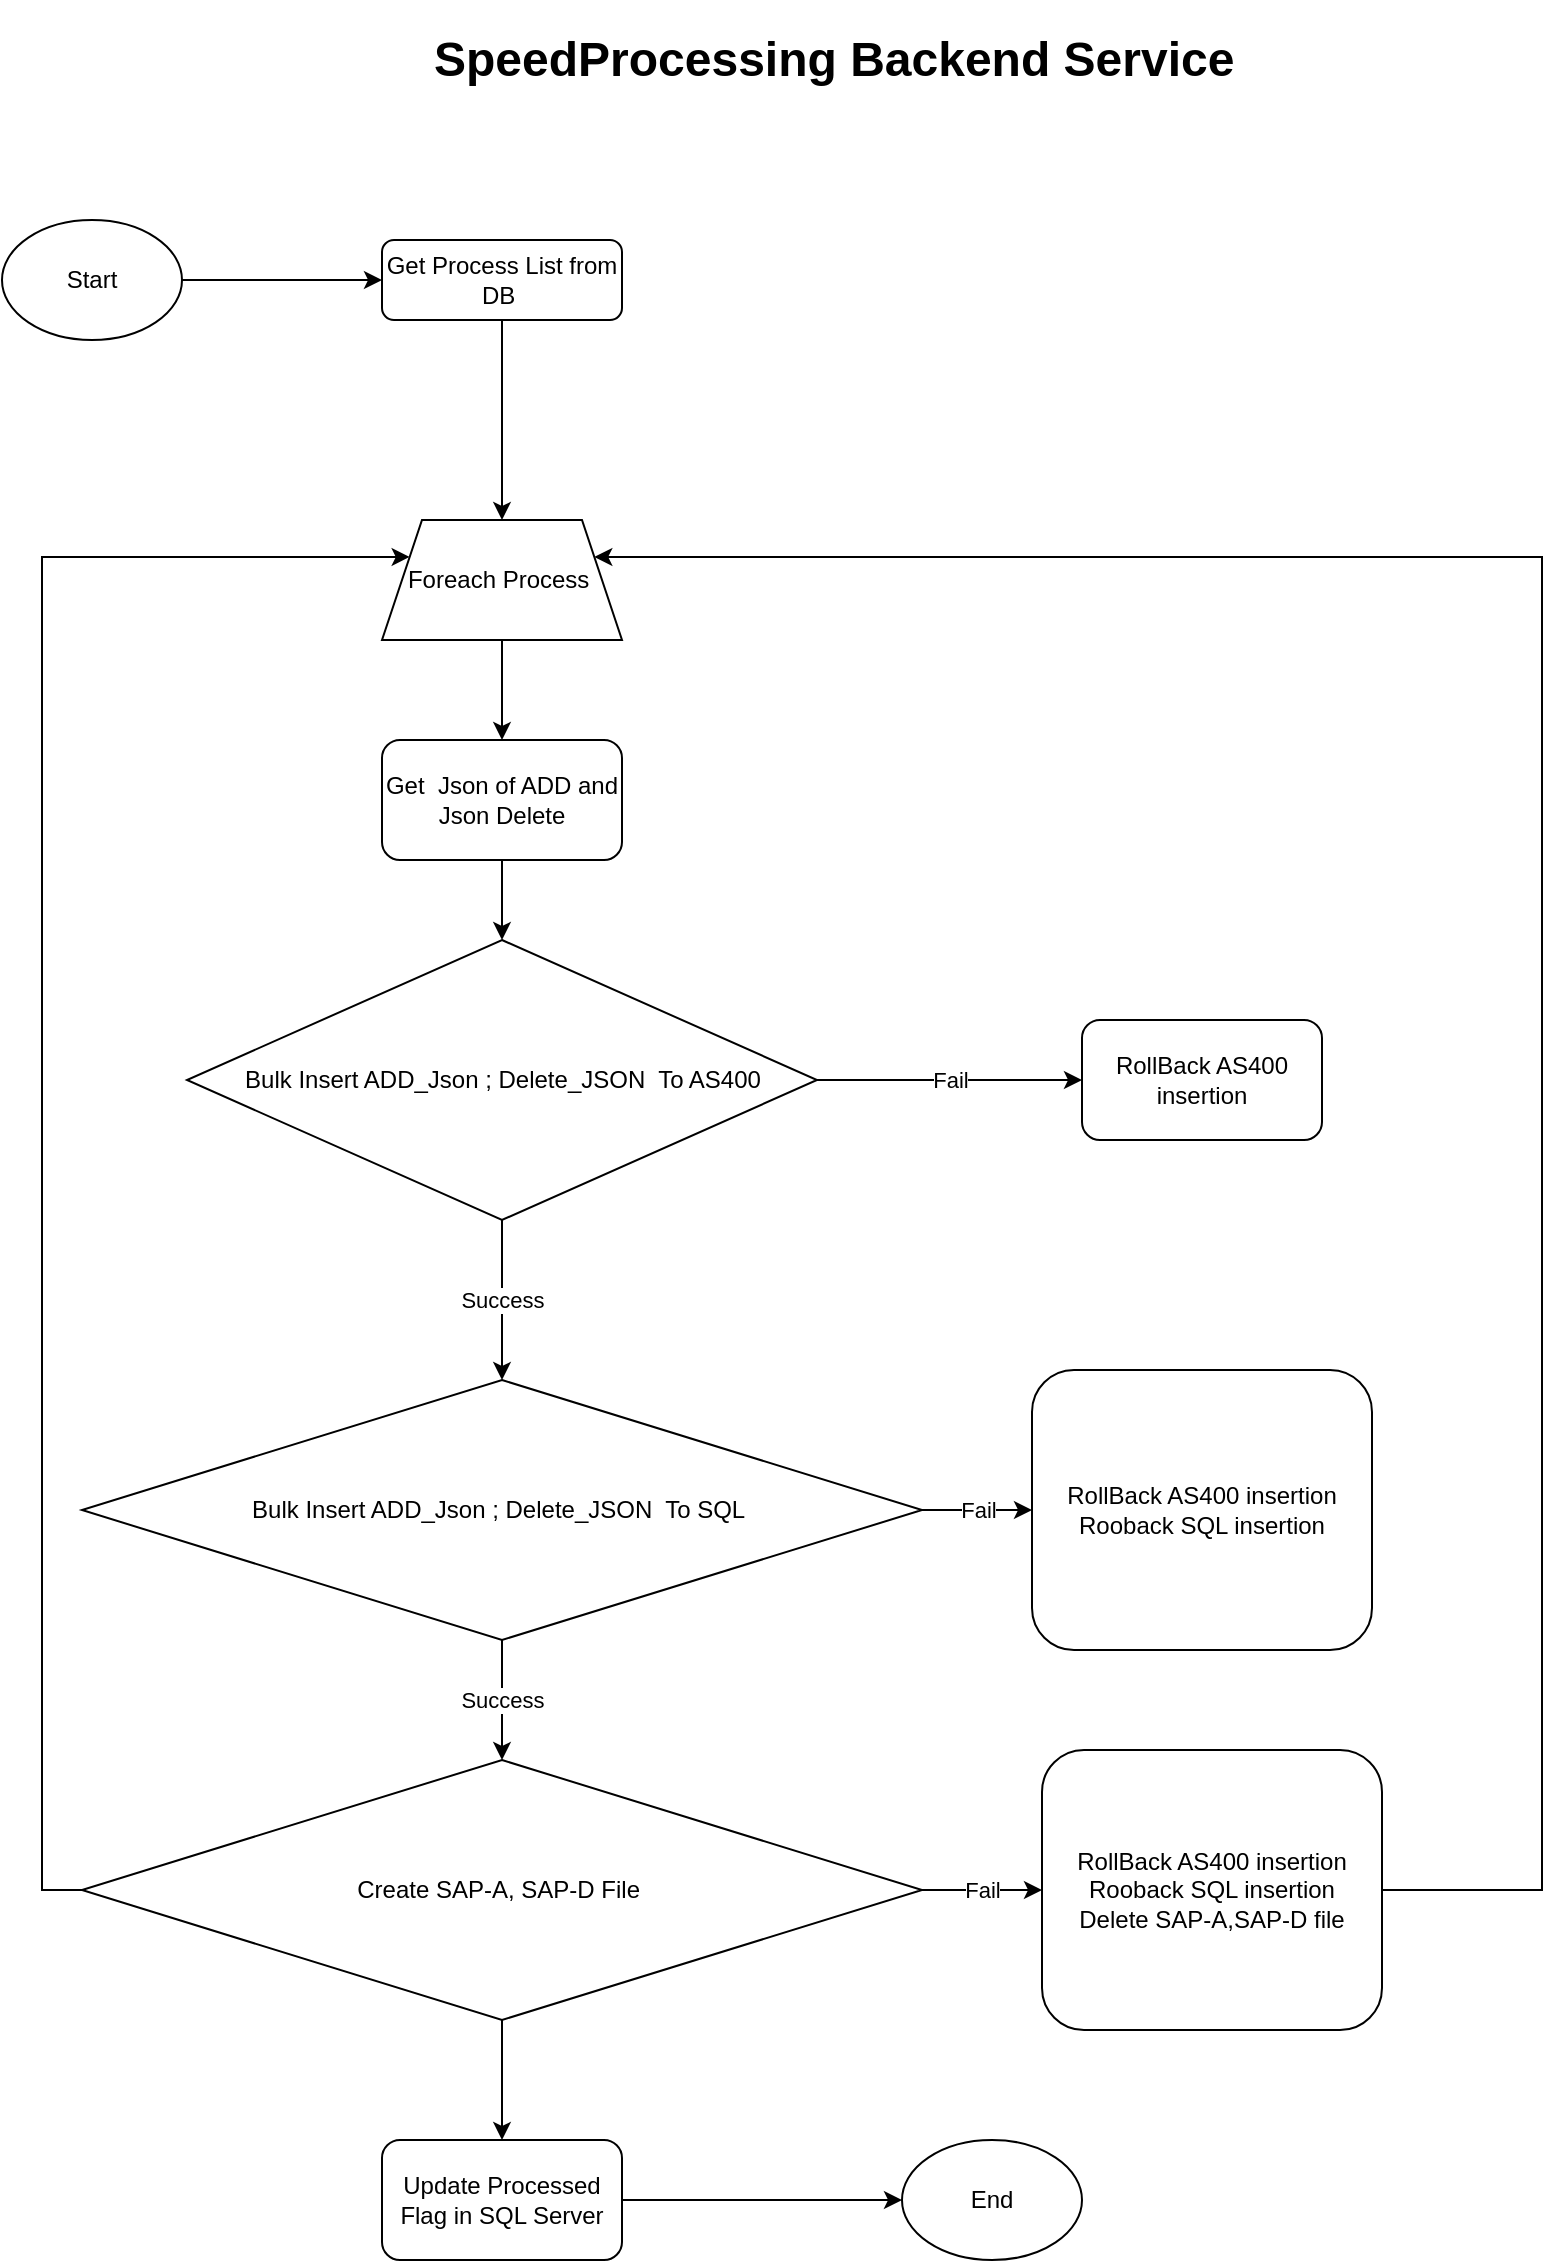 <mxfile version="21.2.8" type="device" pages="3">
  <diagram id="C5RBs43oDa-KdzZeNtuy" name="Page-1">
    <mxGraphModel dx="1434" dy="878" grid="1" gridSize="10" guides="1" tooltips="1" connect="1" arrows="1" fold="1" page="1" pageScale="1" pageWidth="827" pageHeight="1169" math="0" shadow="0">
      <root>
        <mxCell id="WIyWlLk6GJQsqaUBKTNV-0" />
        <mxCell id="WIyWlLk6GJQsqaUBKTNV-1" parent="WIyWlLk6GJQsqaUBKTNV-0" />
        <mxCell id="rsj-dJcusWx15Onr3BPW-5" style="edgeStyle=orthogonalEdgeStyle;rounded=0;orthogonalLoop=1;jettySize=auto;html=1;entryX=0.5;entryY=0;entryDx=0;entryDy=0;" parent="WIyWlLk6GJQsqaUBKTNV-1" source="WIyWlLk6GJQsqaUBKTNV-3" target="rsj-dJcusWx15Onr3BPW-3" edge="1">
          <mxGeometry relative="1" as="geometry" />
        </mxCell>
        <mxCell id="WIyWlLk6GJQsqaUBKTNV-3" value="Get Process List from DB&amp;nbsp;" style="rounded=1;whiteSpace=wrap;html=1;fontSize=12;glass=0;strokeWidth=1;shadow=0;" parent="WIyWlLk6GJQsqaUBKTNV-1" vertex="1">
          <mxGeometry x="219" y="120" width="120" height="40" as="geometry" />
        </mxCell>
        <mxCell id="rsj-dJcusWx15Onr3BPW-1" style="edgeStyle=orthogonalEdgeStyle;rounded=0;orthogonalLoop=1;jettySize=auto;html=1;" parent="WIyWlLk6GJQsqaUBKTNV-1" source="rsj-dJcusWx15Onr3BPW-0" target="WIyWlLk6GJQsqaUBKTNV-3" edge="1">
          <mxGeometry relative="1" as="geometry" />
        </mxCell>
        <mxCell id="rsj-dJcusWx15Onr3BPW-0" value="Start" style="ellipse;whiteSpace=wrap;html=1;" parent="WIyWlLk6GJQsqaUBKTNV-1" vertex="1">
          <mxGeometry x="29" y="110" width="90" height="60" as="geometry" />
        </mxCell>
        <mxCell id="rsj-dJcusWx15Onr3BPW-6" style="edgeStyle=orthogonalEdgeStyle;rounded=0;orthogonalLoop=1;jettySize=auto;html=1;" parent="WIyWlLk6GJQsqaUBKTNV-1" source="rsj-dJcusWx15Onr3BPW-3" target="rsj-dJcusWx15Onr3BPW-4" edge="1">
          <mxGeometry relative="1" as="geometry" />
        </mxCell>
        <mxCell id="rsj-dJcusWx15Onr3BPW-3" value="Foreach Process&amp;nbsp;" style="shape=trapezoid;perimeter=trapezoidPerimeter;whiteSpace=wrap;html=1;fixedSize=1;" parent="WIyWlLk6GJQsqaUBKTNV-1" vertex="1">
          <mxGeometry x="219" y="260" width="120" height="60" as="geometry" />
        </mxCell>
        <mxCell id="rsj-dJcusWx15Onr3BPW-9" style="edgeStyle=orthogonalEdgeStyle;rounded=0;orthogonalLoop=1;jettySize=auto;html=1;" parent="WIyWlLk6GJQsqaUBKTNV-1" source="rsj-dJcusWx15Onr3BPW-4" target="rsj-dJcusWx15Onr3BPW-8" edge="1">
          <mxGeometry relative="1" as="geometry" />
        </mxCell>
        <mxCell id="rsj-dJcusWx15Onr3BPW-4" value="Get&amp;nbsp; Json of ADD and Json Delete" style="rounded=1;whiteSpace=wrap;html=1;" parent="WIyWlLk6GJQsqaUBKTNV-1" vertex="1">
          <mxGeometry x="219" y="370" width="120" height="60" as="geometry" />
        </mxCell>
        <mxCell id="rsj-dJcusWx15Onr3BPW-14" value="Success" style="edgeStyle=orthogonalEdgeStyle;rounded=0;orthogonalLoop=1;jettySize=auto;html=1;" parent="WIyWlLk6GJQsqaUBKTNV-1" source="rsj-dJcusWx15Onr3BPW-8" target="rsj-dJcusWx15Onr3BPW-12" edge="1">
          <mxGeometry relative="1" as="geometry" />
        </mxCell>
        <mxCell id="rsj-dJcusWx15Onr3BPW-26" value="Fail" style="edgeStyle=orthogonalEdgeStyle;rounded=0;orthogonalLoop=1;jettySize=auto;html=1;entryX=0;entryY=0.5;entryDx=0;entryDy=0;" parent="WIyWlLk6GJQsqaUBKTNV-1" source="rsj-dJcusWx15Onr3BPW-8" target="rsj-dJcusWx15Onr3BPW-10" edge="1">
          <mxGeometry relative="1" as="geometry" />
        </mxCell>
        <mxCell id="rsj-dJcusWx15Onr3BPW-8" value="Bulk Insert ADD_Json ; Delete_JSON&amp;nbsp; To AS400" style="rhombus;whiteSpace=wrap;html=1;" parent="WIyWlLk6GJQsqaUBKTNV-1" vertex="1">
          <mxGeometry x="121.5" y="470" width="315" height="140" as="geometry" />
        </mxCell>
        <mxCell id="rsj-dJcusWx15Onr3BPW-10" value="RollBack AS400 insertion" style="rounded=1;whiteSpace=wrap;html=1;" parent="WIyWlLk6GJQsqaUBKTNV-1" vertex="1">
          <mxGeometry x="569" y="510" width="120" height="60" as="geometry" />
        </mxCell>
        <mxCell id="rsj-dJcusWx15Onr3BPW-23" value="Success" style="edgeStyle=orthogonalEdgeStyle;rounded=0;orthogonalLoop=1;jettySize=auto;html=1;" parent="WIyWlLk6GJQsqaUBKTNV-1" source="rsj-dJcusWx15Onr3BPW-12" target="rsj-dJcusWx15Onr3BPW-21" edge="1">
          <mxGeometry relative="1" as="geometry" />
        </mxCell>
        <mxCell id="rsj-dJcusWx15Onr3BPW-25" value="Fail" style="edgeStyle=orthogonalEdgeStyle;rounded=0;orthogonalLoop=1;jettySize=auto;html=1;entryX=0;entryY=0.5;entryDx=0;entryDy=0;" parent="WIyWlLk6GJQsqaUBKTNV-1" source="rsj-dJcusWx15Onr3BPW-12" target="rsj-dJcusWx15Onr3BPW-15" edge="1">
          <mxGeometry relative="1" as="geometry" />
        </mxCell>
        <mxCell id="rsj-dJcusWx15Onr3BPW-12" value="Bulk Insert ADD_Json ; Delete_JSON&amp;nbsp; To SQL&amp;nbsp;" style="rhombus;whiteSpace=wrap;html=1;" parent="WIyWlLk6GJQsqaUBKTNV-1" vertex="1">
          <mxGeometry x="69" y="690" width="420" height="130" as="geometry" />
        </mxCell>
        <mxCell id="rsj-dJcusWx15Onr3BPW-15" value="RollBack AS400 insertion&lt;br&gt;Rooback SQL insertion" style="rounded=1;whiteSpace=wrap;html=1;" parent="WIyWlLk6GJQsqaUBKTNV-1" vertex="1">
          <mxGeometry x="544" y="685" width="170" height="140" as="geometry" />
        </mxCell>
        <mxCell id="rsj-dJcusWx15Onr3BPW-24" value="Fail" style="edgeStyle=orthogonalEdgeStyle;rounded=0;orthogonalLoop=1;jettySize=auto;html=1;" parent="WIyWlLk6GJQsqaUBKTNV-1" source="rsj-dJcusWx15Onr3BPW-21" target="rsj-dJcusWx15Onr3BPW-22" edge="1">
          <mxGeometry relative="1" as="geometry" />
        </mxCell>
        <mxCell id="rsj-dJcusWx15Onr3BPW-28" style="edgeStyle=orthogonalEdgeStyle;rounded=0;orthogonalLoop=1;jettySize=auto;html=1;" parent="WIyWlLk6GJQsqaUBKTNV-1" source="rsj-dJcusWx15Onr3BPW-21" target="rsj-dJcusWx15Onr3BPW-27" edge="1">
          <mxGeometry relative="1" as="geometry" />
        </mxCell>
        <mxCell id="rsj-dJcusWx15Onr3BPW-29" style="edgeStyle=orthogonalEdgeStyle;rounded=0;orthogonalLoop=1;jettySize=auto;html=1;exitX=0;exitY=0.5;exitDx=0;exitDy=0;entryX=0;entryY=0.25;entryDx=0;entryDy=0;" parent="WIyWlLk6GJQsqaUBKTNV-1" source="rsj-dJcusWx15Onr3BPW-21" target="rsj-dJcusWx15Onr3BPW-3" edge="1">
          <mxGeometry relative="1" as="geometry">
            <mxPoint x="49" y="280" as="targetPoint" />
            <Array as="points">
              <mxPoint x="49" y="945" />
              <mxPoint x="49" y="279" />
            </Array>
          </mxGeometry>
        </mxCell>
        <mxCell id="rsj-dJcusWx15Onr3BPW-21" value="Create SAP-A, SAP-D File&amp;nbsp;" style="rhombus;whiteSpace=wrap;html=1;" parent="WIyWlLk6GJQsqaUBKTNV-1" vertex="1">
          <mxGeometry x="69" y="880" width="420" height="130" as="geometry" />
        </mxCell>
        <mxCell id="rsj-dJcusWx15Onr3BPW-30" style="edgeStyle=orthogonalEdgeStyle;rounded=0;orthogonalLoop=1;jettySize=auto;html=1;entryX=1;entryY=0.25;entryDx=0;entryDy=0;" parent="WIyWlLk6GJQsqaUBKTNV-1" source="rsj-dJcusWx15Onr3BPW-22" target="rsj-dJcusWx15Onr3BPW-3" edge="1">
          <mxGeometry relative="1" as="geometry">
            <mxPoint x="789" y="290" as="targetPoint" />
            <Array as="points">
              <mxPoint x="799" y="945" />
              <mxPoint x="799" y="279" />
            </Array>
          </mxGeometry>
        </mxCell>
        <mxCell id="rsj-dJcusWx15Onr3BPW-22" value="RollBack AS400 insertion&lt;br&gt;Rooback SQL insertion&lt;br&gt;Delete SAP-A,SAP-D file" style="rounded=1;whiteSpace=wrap;html=1;" parent="WIyWlLk6GJQsqaUBKTNV-1" vertex="1">
          <mxGeometry x="549" y="875" width="170" height="140" as="geometry" />
        </mxCell>
        <mxCell id="rsj-dJcusWx15Onr3BPW-34" style="edgeStyle=orthogonalEdgeStyle;rounded=0;orthogonalLoop=1;jettySize=auto;html=1;entryX=0;entryY=0.5;entryDx=0;entryDy=0;" parent="WIyWlLk6GJQsqaUBKTNV-1" source="rsj-dJcusWx15Onr3BPW-27" target="rsj-dJcusWx15Onr3BPW-31" edge="1">
          <mxGeometry relative="1" as="geometry" />
        </mxCell>
        <mxCell id="rsj-dJcusWx15Onr3BPW-27" value="Update Processed Flag in SQL Server" style="rounded=1;whiteSpace=wrap;html=1;" parent="WIyWlLk6GJQsqaUBKTNV-1" vertex="1">
          <mxGeometry x="219" y="1070" width="120" height="60" as="geometry" />
        </mxCell>
        <mxCell id="rsj-dJcusWx15Onr3BPW-31" value="End" style="ellipse;whiteSpace=wrap;html=1;" parent="WIyWlLk6GJQsqaUBKTNV-1" vertex="1">
          <mxGeometry x="479" y="1070" width="90" height="60" as="geometry" />
        </mxCell>
        <mxCell id="rsj-dJcusWx15Onr3BPW-33" value="&lt;h1&gt;SpeedProcessing Backend Service&lt;/h1&gt;" style="text;html=1;strokeColor=none;fillColor=none;spacing=5;spacingTop=-20;whiteSpace=wrap;overflow=hidden;rounded=0;" parent="WIyWlLk6GJQsqaUBKTNV-1" vertex="1">
          <mxGeometry x="240" y="10" width="520" height="60" as="geometry" />
        </mxCell>
      </root>
    </mxGraphModel>
  </diagram>
  <diagram id="ZgGRaFWhy30YrxrVmBbQ" name="SP SAP Submission Flow">
    <mxGraphModel dx="1434" dy="878" grid="1" gridSize="10" guides="1" tooltips="1" connect="1" arrows="1" fold="1" page="1" pageScale="1" pageWidth="850" pageHeight="1100" math="0" shadow="0">
      <root>
        <mxCell id="0" />
        <mxCell id="1" parent="0" />
        <mxCell id="wKzG85PRElf-mVKnGL2R-1" value="User" style="shape=umlLifeline;perimeter=lifelinePerimeter;whiteSpace=wrap;container=1;dropTarget=0;collapsible=0;recursiveResize=0;outlineConnect=0;portConstraint=eastwest;newEdgeStyle={&quot;edgeStyle&quot;:&quot;elbowEdgeStyle&quot;,&quot;elbow&quot;:&quot;vertical&quot;,&quot;curved&quot;:0,&quot;rounded&quot;:0};size=65;" parent="1" vertex="1">
          <mxGeometry x="130" y="240" width="150" height="524" as="geometry" />
        </mxCell>
        <mxCell id="wKzG85PRElf-mVKnGL2R-2" value="SpeedProcessing" style="shape=umlLifeline;perimeter=lifelinePerimeter;whiteSpace=wrap;container=1;dropTarget=0;collapsible=0;recursiveResize=0;outlineConnect=0;portConstraint=eastwest;newEdgeStyle={&quot;edgeStyle&quot;:&quot;elbowEdgeStyle&quot;,&quot;elbow&quot;:&quot;vertical&quot;,&quot;curved&quot;:0,&quot;rounded&quot;:0};size=65;" parent="1" vertex="1">
          <mxGeometry x="330" y="240" width="150" height="524" as="geometry" />
        </mxCell>
        <mxCell id="wKzG85PRElf-mVKnGL2R-3" value="SQL Server" style="shape=umlLifeline;perimeter=lifelinePerimeter;whiteSpace=wrap;container=1;dropTarget=0;collapsible=0;recursiveResize=0;outlineConnect=0;portConstraint=eastwest;newEdgeStyle={&quot;edgeStyle&quot;:&quot;elbowEdgeStyle&quot;,&quot;elbow&quot;:&quot;vertical&quot;,&quot;curved&quot;:0,&quot;rounded&quot;:0};size=65;" parent="1" vertex="1">
          <mxGeometry x="530" y="240" width="150" height="524" as="geometry" />
        </mxCell>
        <UserObject label="RDD Backend Scheule Job" link="data:page/id,TqVkrk-lFXWwQThB7NYT" id="wKzG85PRElf-mVKnGL2R-4">
          <mxCell style="shape=umlLifeline;perimeter=lifelinePerimeter;whiteSpace=wrap;container=1;dropTarget=0;collapsible=0;recursiveResize=0;outlineConnect=0;portConstraint=eastwest;newEdgeStyle={&quot;edgeStyle&quot;:&quot;elbowEdgeStyle&quot;,&quot;elbow&quot;:&quot;vertical&quot;,&quot;curved&quot;:0,&quot;rounded&quot;:0};size=65;" parent="1" vertex="1">
            <mxGeometry x="758" y="240" width="167" height="524" as="geometry" />
          </mxCell>
        </UserObject>
        <mxCell id="wKzG85PRElf-mVKnGL2R-5" value="SAP API" style="shape=umlLifeline;perimeter=lifelinePerimeter;whiteSpace=wrap;container=1;dropTarget=0;collapsible=0;recursiveResize=0;outlineConnect=0;portConstraint=eastwest;newEdgeStyle={&quot;edgeStyle&quot;:&quot;elbowEdgeStyle&quot;,&quot;elbow&quot;:&quot;vertical&quot;,&quot;curved&quot;:0,&quot;rounded&quot;:0};size=65;" parent="1" vertex="1">
          <mxGeometry x="975" y="240" width="150" height="524" as="geometry" />
        </mxCell>
        <mxCell id="wKzG85PRElf-mVKnGL2R-6" value="EDI Process Folder" style="shape=umlLifeline;perimeter=lifelinePerimeter;whiteSpace=wrap;container=1;dropTarget=0;collapsible=0;recursiveResize=0;outlineConnect=0;portConstraint=eastwest;newEdgeStyle={&quot;edgeStyle&quot;:&quot;elbowEdgeStyle&quot;,&quot;elbow&quot;:&quot;vertical&quot;,&quot;curved&quot;:0,&quot;rounded&quot;:0};size=65;" parent="1" vertex="1">
          <mxGeometry x="1175" y="240" width="150" height="524" as="geometry" />
        </mxCell>
        <mxCell id="wKzG85PRElf-mVKnGL2R-7" value="Submit Changes" style="verticalAlign=bottom;endArrow=block;edgeStyle=elbowEdgeStyle;elbow=vertical;curved=0;rounded=0;" parent="1" source="wKzG85PRElf-mVKnGL2R-1" target="wKzG85PRElf-mVKnGL2R-2" edge="1">
          <mxGeometry relative="1" as="geometry">
            <Array as="points">
              <mxPoint x="315" y="347" />
            </Array>
          </mxGeometry>
        </mxCell>
        <mxCell id="wKzG85PRElf-mVKnGL2R-8" value="Save Changes of TSDR-D  " style="verticalAlign=bottom;endArrow=block;edgeStyle=elbowEdgeStyle;elbow=vertical;curved=0;rounded=0;" parent="1" source="wKzG85PRElf-mVKnGL2R-2" target="wKzG85PRElf-mVKnGL2R-3" edge="1">
          <mxGeometry relative="1" as="geometry">
            <Array as="points">
              <mxPoint x="515" y="399" />
            </Array>
          </mxGeometry>
        </mxCell>
        <mxCell id="wKzG85PRElf-mVKnGL2R-9" value="Changes Available" style="verticalAlign=bottom;endArrow=block;edgeStyle=elbowEdgeStyle;elbow=vertical;curved=0;rounded=0;" parent="1" source="wKzG85PRElf-mVKnGL2R-3" target="wKzG85PRElf-mVKnGL2R-4" edge="1">
          <mxGeometry relative="1" as="geometry">
            <Array as="points">
              <mxPoint x="733" y="451" />
            </Array>
          </mxGeometry>
        </mxCell>
        <mxCell id="wKzG85PRElf-mVKnGL2R-10" value="Consume API with TSDR, ProdCode" style="verticalAlign=bottom;endArrow=block;edgeStyle=elbowEdgeStyle;elbow=vertical;curved=0;rounded=0;" parent="1" source="wKzG85PRElf-mVKnGL2R-4" target="wKzG85PRElf-mVKnGL2R-5" edge="1">
          <mxGeometry relative="1" as="geometry">
            <Array as="points">
              <mxPoint x="956" y="503" />
            </Array>
          </mxGeometry>
        </mxCell>
        <mxCell id="wKzG85PRElf-mVKnGL2R-11" value="Response with List del part , qty" style="verticalAlign=bottom;endArrow=block;edgeStyle=elbowEdgeStyle;elbow=vertical;curved=0;rounded=0;dashed=1;dashPattern=2 3;" parent="1" source="wKzG85PRElf-mVKnGL2R-5" target="wKzG85PRElf-mVKnGL2R-4" edge="1">
          <mxGeometry x="-0.002" relative="1" as="geometry">
            <Array as="points">
              <mxPoint x="956" y="555" />
            </Array>
            <mxPoint as="offset" />
          </mxGeometry>
        </mxCell>
        <mxCell id="wKzG85PRElf-mVKnGL2R-13" value="Generate {Package}-D.txt Output Files" style="verticalAlign=bottom;endArrow=block;edgeStyle=elbowEdgeStyle;elbow=vertical;curved=0;rounded=0;" parent="1" source="wKzG85PRElf-mVKnGL2R-4" target="wKzG85PRElf-mVKnGL2R-6" edge="1">
          <mxGeometry relative="1" as="geometry">
            <Array as="points">
              <mxPoint x="1056" y="659" />
            </Array>
          </mxGeometry>
        </mxCell>
        <mxCell id="-owJ6Zvg0ksvlKSeFrTr-1" value="&lt;h1&gt;SpeedProcessing SAP Submission Flow&lt;/h1&gt;" style="text;html=1;strokeColor=none;fillColor=none;spacing=5;spacingTop=-20;whiteSpace=wrap;overflow=hidden;rounded=0;" parent="1" vertex="1">
          <mxGeometry x="590" y="80" width="520" height="60" as="geometry" />
        </mxCell>
      </root>
    </mxGraphModel>
  </diagram>
  <diagram id="TqVkrk-lFXWwQThB7NYT" name="RDD SAP Backend Job ">
    <mxGraphModel dx="584" dy="878" grid="1" gridSize="10" guides="1" tooltips="1" connect="1" arrows="1" fold="1" page="1" pageScale="1" pageWidth="850" pageHeight="1100" math="0" shadow="0">
      <root>
        <mxCell id="0" />
        <mxCell id="1" parent="0" />
        <mxCell id="CmKihCirjOIbLul7nWhH-1" value="SQL Server" style="shape=umlLifeline;perimeter=lifelinePerimeter;whiteSpace=wrap;container=1;dropTarget=0;collapsible=0;recursiveResize=0;outlineConnect=0;portConstraint=eastwest;newEdgeStyle={&quot;edgeStyle&quot;:&quot;elbowEdgeStyle&quot;,&quot;elbow&quot;:&quot;vertical&quot;,&quot;curved&quot;:0,&quot;rounded&quot;:0};size=65;" vertex="1" parent="1">
          <mxGeometry x="1082" y="140" width="150" height="998" as="geometry" />
        </mxCell>
        <mxCell id="CmKihCirjOIbLul7nWhH-2" value="SAP API" style="shape=umlLifeline;perimeter=lifelinePerimeter;whiteSpace=wrap;container=1;dropTarget=0;collapsible=0;recursiveResize=0;outlineConnect=0;portConstraint=eastwest;newEdgeStyle={&quot;edgeStyle&quot;:&quot;elbowEdgeStyle&quot;,&quot;elbow&quot;:&quot;vertical&quot;,&quot;curved&quot;:0,&quot;rounded&quot;:0};size=65;" vertex="1" parent="1">
          <mxGeometry x="1499" y="140" width="150" height="998" as="geometry" />
        </mxCell>
        <mxCell id="CmKihCirjOIbLul7nWhH-3" value="Edi Processed Folder" style="shape=umlLifeline;perimeter=lifelinePerimeter;whiteSpace=wrap;container=1;dropTarget=0;collapsible=0;recursiveResize=0;outlineConnect=0;portConstraint=eastwest;newEdgeStyle={&quot;edgeStyle&quot;:&quot;elbowEdgeStyle&quot;,&quot;elbow&quot;:&quot;vertical&quot;,&quot;curved&quot;:0,&quot;rounded&quot;:0};size=65;" vertex="1" parent="1">
          <mxGeometry x="1699" y="140" width="150" height="998" as="geometry" />
        </mxCell>
        <mxCell id="CmKihCirjOIbLul7nWhH-4" value="loop" style="shape=umlFrame;dashed=1;pointerEvents=0;dropTarget=0;strokeColor=#B3B3B3;height=20;width=40" vertex="1" parent="1">
          <mxGeometry x="1147" y="510" width="437" height="98" as="geometry" />
        </mxCell>
        <mxCell id="CmKihCirjOIbLul7nWhH-5" value="[For each pair in the result list]" style="text;strokeColor=none;fillColor=none;align=center;verticalAlign=middle;whiteSpace=wrap;" vertex="1" parent="CmKihCirjOIbLul7nWhH-4">
          <mxGeometry x="40" width="397" height="20" as="geometry" />
        </mxCell>
        <mxCell id="CmKihCirjOIbLul7nWhH-6" value="loop" style="shape=umlFrame;dashed=1;pointerEvents=0;dropTarget=0;strokeColor=#B3B3B3;height=20;width=40" vertex="1" parent="1">
          <mxGeometry x="1648" y="618" width="252" height="343" as="geometry" />
        </mxCell>
        <mxCell id="CmKihCirjOIbLul7nWhH-7" value="[For each pair in the result&#xa;list]" style="text;strokeColor=none;fillColor=none;align=center;verticalAlign=middle;whiteSpace=wrap;" vertex="1" parent="CmKihCirjOIbLul7nWhH-6">
          <mxGeometry x="40" width="212" height="20" as="geometry" />
        </mxCell>
        <mxCell id="CmKihCirjOIbLul7nWhH-8" value="Get unprocessed TSDR SAP ADD and Delete list&#xa;from SpeedProcessing Tables (IsSubmitted flag = 0)" style="curved=1;rounded=0;" edge="1" parent="1" source="CmKihCirjOIbLul7nWhH-1" target="CmKihCirjOIbLul7nWhH-1">
          <mxGeometry relative="1" as="geometry">
            <Array as="points">
              <mxPoint x="1207" y="247" />
              <mxPoint x="1207" y="277" />
            </Array>
          </mxGeometry>
        </mxCell>
        <mxCell id="CmKihCirjOIbLul7nWhH-9" value="[dbo].[SpeedProcessing_SAPAddData] (Add table)" style="curved=1;rounded=0;" edge="1" parent="1" source="CmKihCirjOIbLul7nWhH-1" target="CmKihCirjOIbLul7nWhH-1">
          <mxGeometry relative="1" as="geometry">
            <Array as="points">
              <mxPoint x="1207" y="329" />
              <mxPoint x="1207" y="359" />
            </Array>
          </mxGeometry>
        </mxCell>
        <mxCell id="CmKihCirjOIbLul7nWhH-10" value="[dbo].[SpeedProcessing_SAPDelData] (Delete table)" style="curved=1;rounded=0;" edge="1" parent="1" source="CmKihCirjOIbLul7nWhH-1" target="CmKihCirjOIbLul7nWhH-1">
          <mxGeometry relative="1" as="geometry">
            <Array as="points">
              <mxPoint x="1207" y="411" />
              <mxPoint x="1207" y="441" />
            </Array>
          </mxGeometry>
        </mxCell>
        <mxCell id="CmKihCirjOIbLul7nWhH-11" value="Call SAP API to get additonal delete part list detail , append to  -D list" style="verticalAlign=bottom;endArrow=block;edgeStyle=elbowEdgeStyle;elbow=vertical;curved=0;rounded=0;" edge="1" parent="1" source="CmKihCirjOIbLul7nWhH-1" target="CmKihCirjOIbLul7nWhH-2">
          <mxGeometry relative="1" as="geometry">
            <Array as="points">
              <mxPoint x="1375" y="588" />
            </Array>
          </mxGeometry>
        </mxCell>
        <mxCell id="CmKihCirjOIbLul7nWhH-12" value="Create package-A file" style="curved=1;rounded=0;" edge="1" parent="1" source="CmKihCirjOIbLul7nWhH-3" target="CmKihCirjOIbLul7nWhH-3">
          <mxGeometry relative="1" as="geometry">
            <Array as="points">
              <mxPoint x="1824" y="717" />
              <mxPoint x="1824" y="747" />
            </Array>
          </mxGeometry>
        </mxCell>
        <mxCell id="CmKihCirjOIbLul7nWhH-13" value="Create package-D file" style="curved=1;rounded=0;" edge="1" parent="1" source="CmKihCirjOIbLul7nWhH-3" target="CmKihCirjOIbLul7nWhH-3">
          <mxGeometry relative="1" as="geometry">
            <Array as="points">
              <mxPoint x="1824" y="799" />
              <mxPoint x="1824" y="829" />
            </Array>
          </mxGeometry>
        </mxCell>
        <mxCell id="CmKihCirjOIbLul7nWhH-14" value="Save files to EDIProcessed Folder" style="curved=1;rounded=0;" edge="1" parent="1" source="CmKihCirjOIbLul7nWhH-3" target="CmKihCirjOIbLul7nWhH-3">
          <mxGeometry relative="1" as="geometry">
            <Array as="points">
              <mxPoint x="1824" y="881" />
              <mxPoint x="1824" y="911" />
            </Array>
          </mxGeometry>
        </mxCell>
        <mxCell id="CmKihCirjOIbLul7nWhH-15" value="Update SpeedProcessing Tables IsSubmitted flag to 1" style="curved=1;rounded=0;" edge="1" parent="1" source="CmKihCirjOIbLul7nWhH-1" target="CmKihCirjOIbLul7nWhH-1">
          <mxGeometry relative="1" as="geometry">
            <Array as="points">
              <mxPoint x="1207" y="1003" />
              <mxPoint x="1207" y="1033" />
            </Array>
          </mxGeometry>
        </mxCell>
        <mxCell id="CmKihCirjOIbLul7nWhH-16" value="Create result pair of Addlist and Dellist by TSDR, ProductCode" style="fillColor=#ffff88;strokeColor=#9E916F;" vertex="1" parent="1">
          <mxGeometry x="930" y="461" width="455" height="49" as="geometry" />
        </mxCell>
        <mxCell id="Fb_lkr0arA2H1cVBN2Jg-1" value="&lt;h1&gt;RDD SAP Backend Job&lt;/h1&gt;" style="text;html=1;strokeColor=none;fillColor=none;spacing=5;spacingTop=-20;whiteSpace=wrap;overflow=hidden;rounded=0;" vertex="1" parent="1">
          <mxGeometry x="1340" y="30" width="520" height="60" as="geometry" />
        </mxCell>
      </root>
    </mxGraphModel>
  </diagram>
</mxfile>
